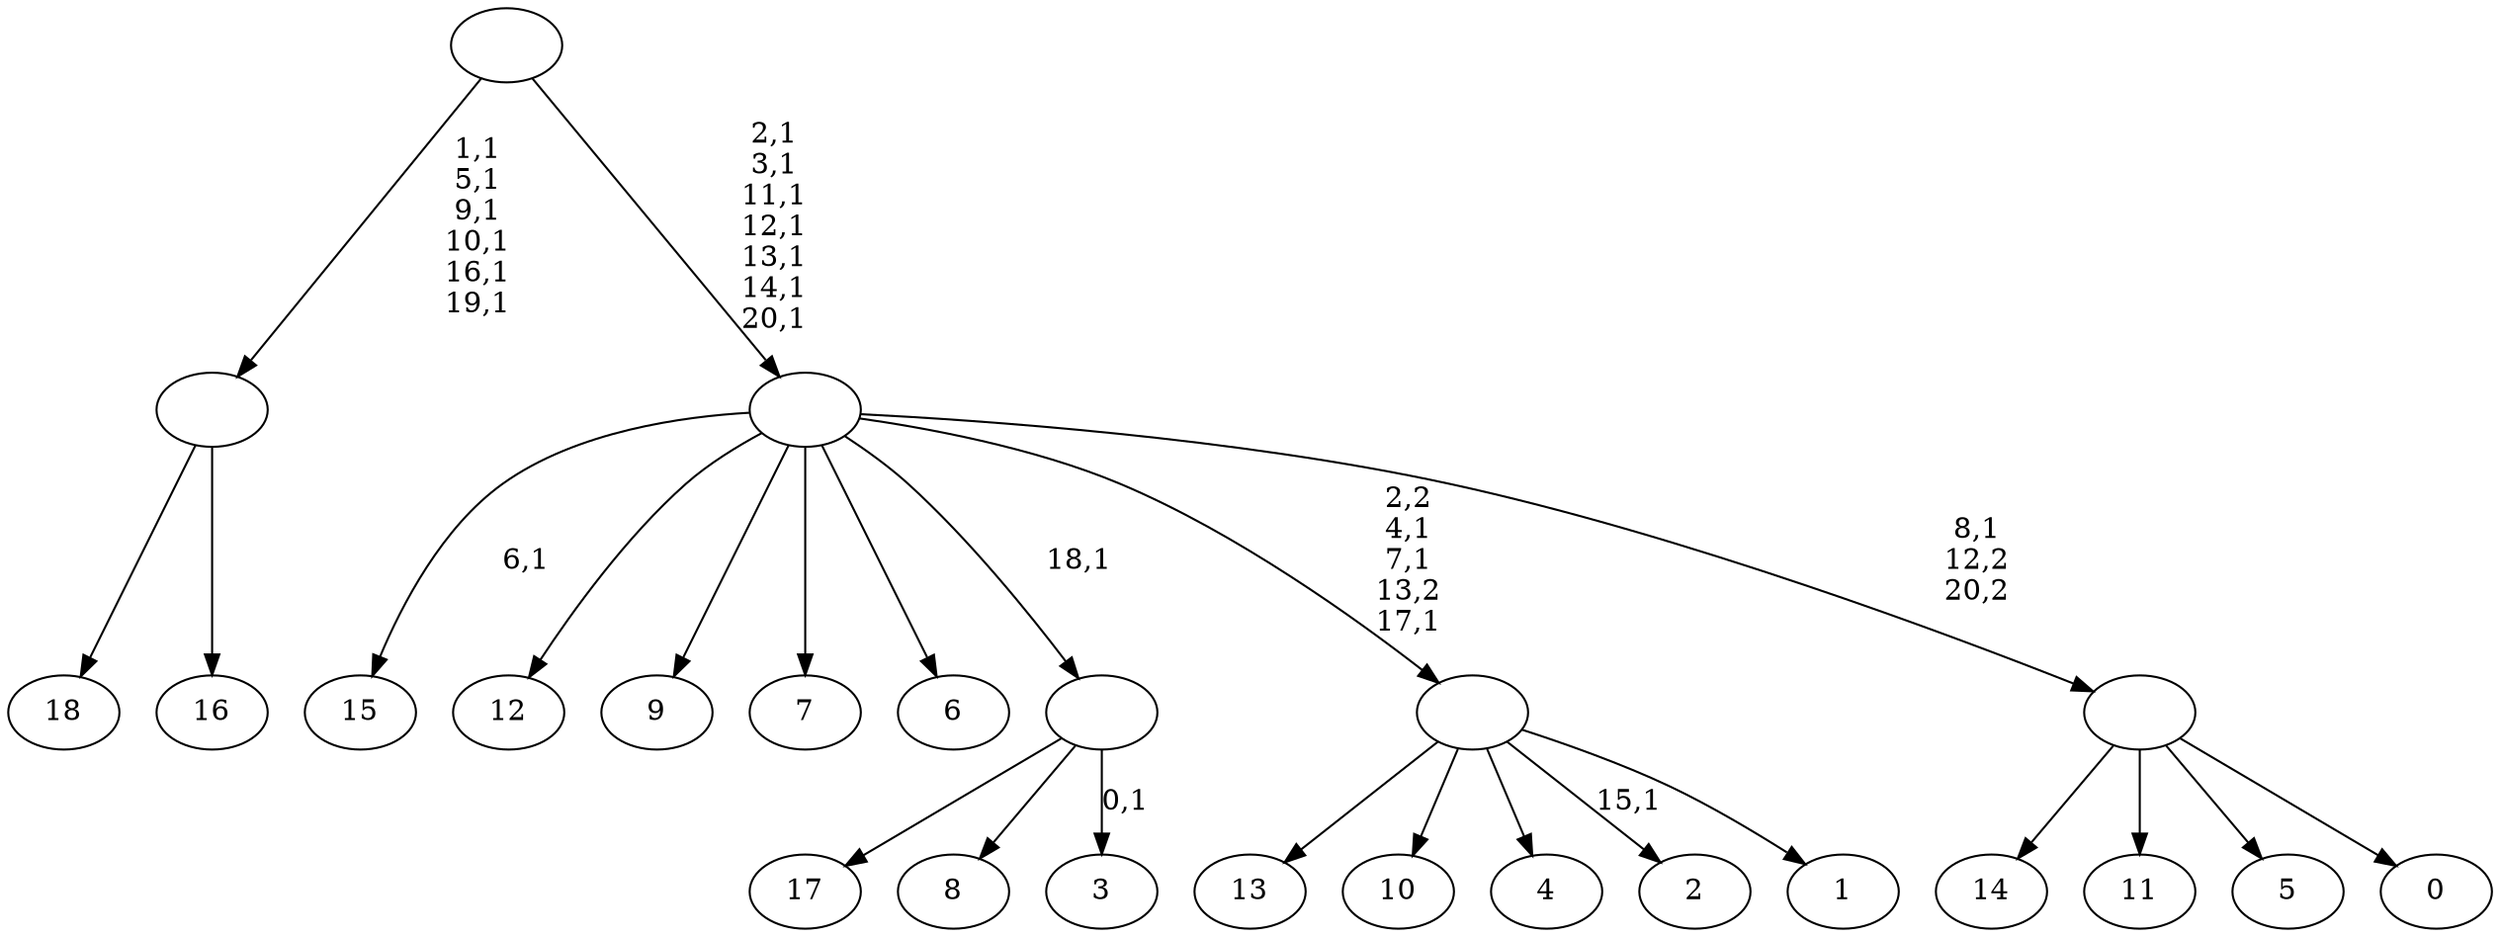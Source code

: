 digraph T {
	40 [label="18"]
	39 [label="17"]
	38 [label="16"]
	37 [label=""]
	31 [label="15"]
	29 [label="14"]
	28 [label="13"]
	27 [label="12"]
	26 [label="11"]
	25 [label="10"]
	24 [label="9"]
	23 [label="8"]
	22 [label="7"]
	21 [label="6"]
	20 [label="5"]
	19 [label="4"]
	18 [label="3"]
	16 [label=""]
	15 [label="2"]
	13 [label="1"]
	12 [label=""]
	9 [label="0"]
	8 [label=""]
	7 [label=""]
	0 [label=""]
	37 -> 40 [label=""]
	37 -> 38 [label=""]
	16 -> 18 [label="0,1"]
	16 -> 39 [label=""]
	16 -> 23 [label=""]
	12 -> 15 [label="15,1"]
	12 -> 28 [label=""]
	12 -> 25 [label=""]
	12 -> 19 [label=""]
	12 -> 13 [label=""]
	8 -> 29 [label=""]
	8 -> 26 [label=""]
	8 -> 20 [label=""]
	8 -> 9 [label=""]
	7 -> 12 [label="2,2\n4,1\n7,1\n13,2\n17,1"]
	7 -> 31 [label="6,1"]
	7 -> 27 [label=""]
	7 -> 24 [label=""]
	7 -> 22 [label=""]
	7 -> 21 [label=""]
	7 -> 16 [label="18,1"]
	7 -> 8 [label="8,1\n12,2\n20,2"]
	0 -> 7 [label="2,1\n3,1\n11,1\n12,1\n13,1\n14,1\n20,1"]
	0 -> 37 [label="1,1\n5,1\n9,1\n10,1\n16,1\n19,1"]
}
